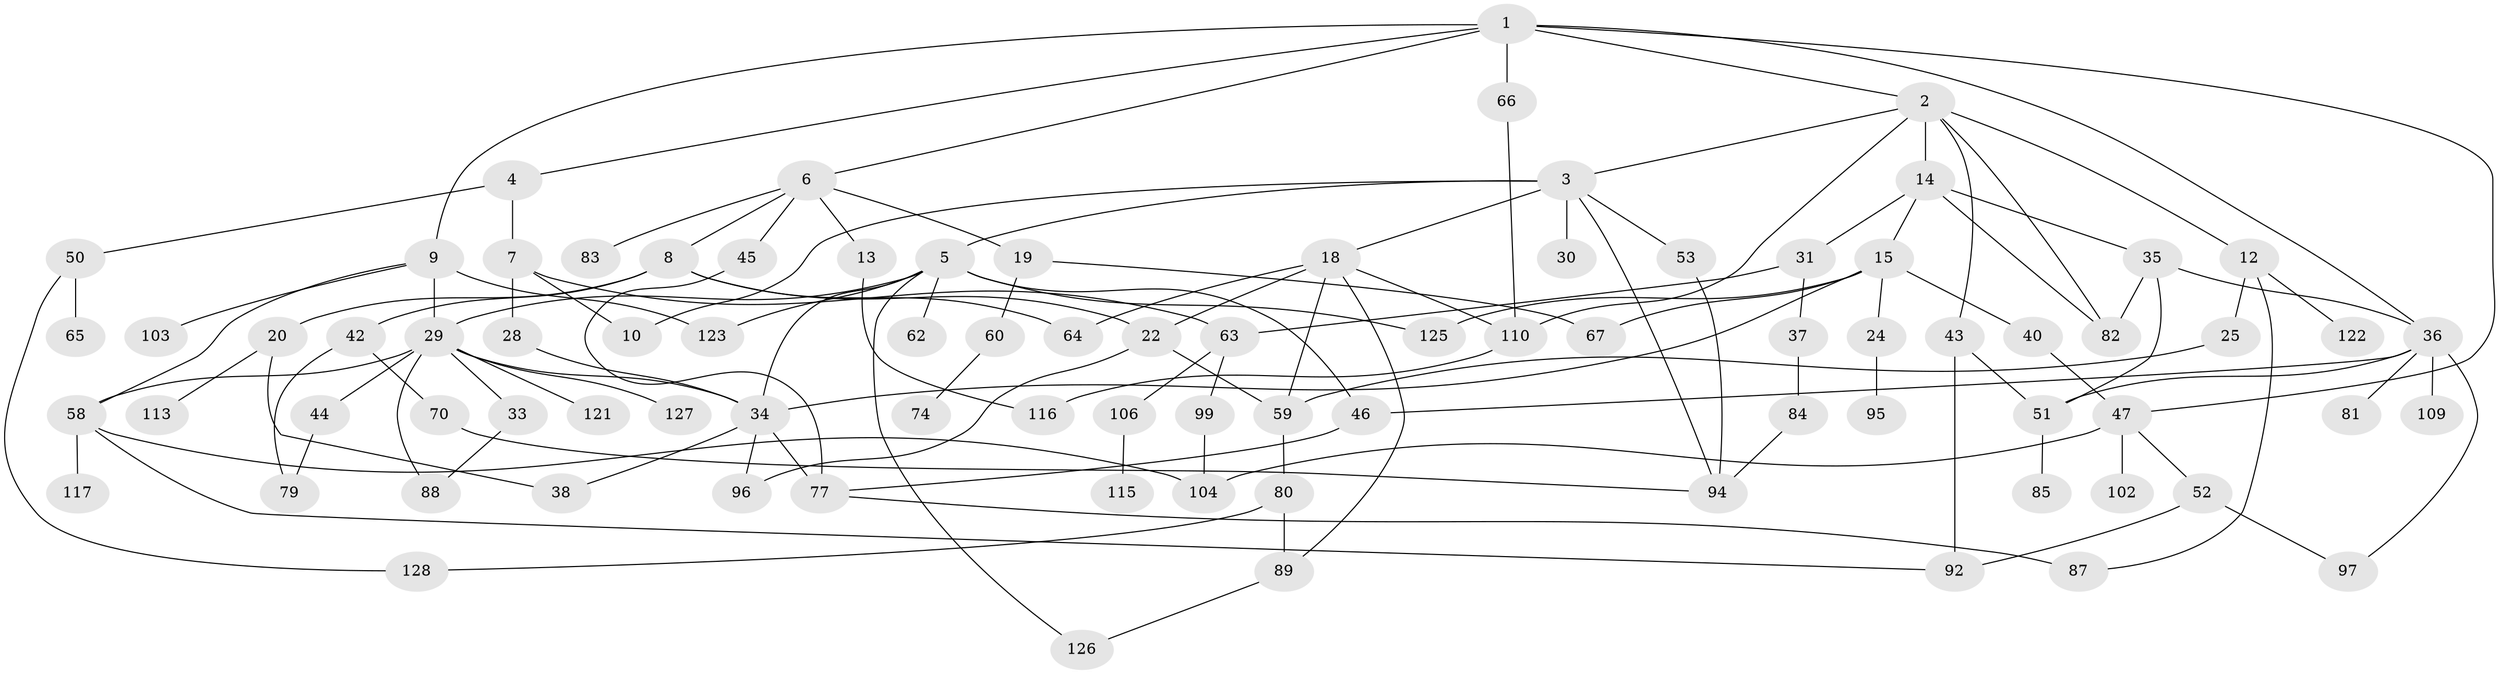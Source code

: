 // original degree distribution, {7: 0.015625, 5: 0.0546875, 4: 0.109375, 6: 0.03125, 3: 0.234375, 2: 0.3359375, 10: 0.0078125, 1: 0.2109375}
// Generated by graph-tools (version 1.1) at 2025/10/02/27/25 16:10:53]
// undirected, 86 vertices, 127 edges
graph export_dot {
graph [start="1"]
  node [color=gray90,style=filled];
  1 [super="+39"];
  2 [super="+16"];
  3 [super="+27"];
  4 [super="+120"];
  5 [super="+11"];
  6 [super="+32"];
  7;
  8 [super="+17"];
  9 [super="+55"];
  10;
  12 [super="+23"];
  13 [super="+75"];
  14 [super="+61"];
  15 [super="+21"];
  18 [super="+26"];
  19;
  20 [super="+98"];
  22 [super="+73"];
  24;
  25;
  28;
  29 [super="+57"];
  30;
  31;
  33 [super="+56"];
  34 [super="+71"];
  35 [super="+68"];
  36 [super="+41"];
  37;
  38 [super="+91"];
  40 [super="+49"];
  42 [super="+54"];
  43 [super="+76"];
  44 [super="+78"];
  45;
  46;
  47 [super="+48"];
  50;
  51 [super="+72"];
  52;
  53 [super="+86"];
  58 [super="+105"];
  59 [super="+69"];
  60;
  62;
  63 [super="+118"];
  64;
  65;
  66 [super="+90"];
  67 [super="+111"];
  70;
  74;
  77 [super="+101"];
  79;
  80 [super="+93"];
  81;
  82 [super="+124"];
  83;
  84;
  85;
  87;
  88 [super="+100"];
  89 [super="+119"];
  92 [super="+112"];
  94 [super="+114"];
  95;
  96 [super="+108"];
  97;
  99;
  102 [super="+107"];
  103;
  104;
  106;
  109;
  110;
  113;
  115;
  116;
  117;
  121;
  122;
  123;
  125;
  126;
  127;
  128;
  1 -- 2;
  1 -- 4;
  1 -- 6;
  1 -- 9;
  1 -- 66;
  1 -- 36;
  1 -- 47;
  2 -- 3;
  2 -- 12;
  2 -- 14 [weight=2];
  2 -- 82 [weight=2];
  2 -- 110;
  2 -- 43;
  3 -- 5;
  3 -- 18;
  3 -- 53;
  3 -- 10;
  3 -- 94;
  3 -- 30;
  4 -- 7;
  4 -- 50;
  5 -- 46;
  5 -- 62;
  5 -- 126;
  5 -- 123;
  5 -- 34;
  5 -- 125;
  5 -- 29;
  6 -- 8;
  6 -- 13;
  6 -- 19;
  6 -- 45;
  6 -- 83;
  7 -- 10;
  7 -- 28;
  7 -- 63;
  8 -- 64;
  8 -- 42;
  8 -- 20;
  8 -- 22;
  9 -- 103;
  9 -- 58;
  9 -- 123;
  9 -- 29;
  12 -- 122;
  12 -- 25;
  12 -- 87;
  13 -- 116;
  14 -- 15;
  14 -- 31;
  14 -- 35;
  14 -- 82;
  15 -- 40;
  15 -- 67;
  15 -- 34;
  15 -- 24;
  15 -- 125;
  18 -- 22;
  18 -- 64;
  18 -- 110;
  18 -- 59;
  18 -- 89;
  19 -- 60;
  19 -- 67;
  20 -- 113;
  20 -- 38;
  22 -- 96;
  22 -- 59;
  24 -- 95;
  25 -- 59;
  28 -- 34;
  29 -- 33;
  29 -- 34;
  29 -- 44;
  29 -- 121;
  29 -- 127;
  29 -- 58;
  29 -- 88;
  31 -- 37;
  31 -- 63;
  33 -- 88;
  34 -- 38;
  34 -- 77;
  34 -- 96;
  35 -- 36;
  35 -- 82;
  35 -- 51;
  36 -- 51;
  36 -- 97;
  36 -- 109;
  36 -- 46;
  36 -- 81;
  37 -- 84;
  40 -- 47;
  42 -- 70;
  42 -- 79;
  43 -- 92;
  43 -- 51;
  44 -- 79;
  45 -- 77;
  46 -- 77;
  47 -- 52;
  47 -- 102;
  47 -- 104;
  50 -- 65;
  50 -- 128;
  51 -- 85;
  52 -- 97;
  52 -- 92;
  53 -- 94;
  58 -- 117;
  58 -- 104;
  58 -- 92;
  59 -- 80;
  60 -- 74;
  63 -- 99;
  63 -- 106;
  66 -- 110;
  70 -- 94;
  77 -- 87;
  80 -- 89;
  80 -- 128;
  84 -- 94;
  89 -- 126;
  99 -- 104;
  106 -- 115;
  110 -- 116;
}
